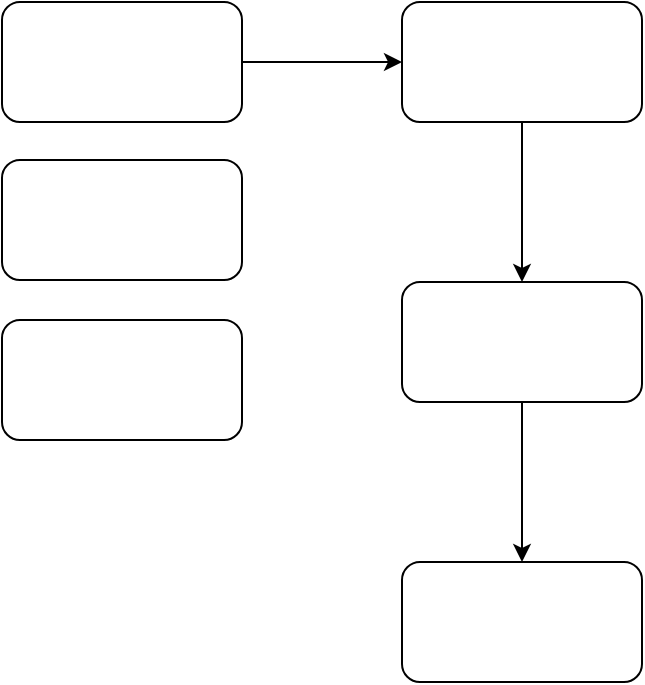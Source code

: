 <mxfile version="11.1.4" type="github"><diagram id="wKMT5V2Wct9PRedG0E_x" name="Page-1"><mxGraphModel dx="1426" dy="844" grid="1" gridSize="10" guides="1" tooltips="1" connect="1" arrows="1" fold="1" page="1" pageScale="1" pageWidth="827" pageHeight="1169" math="0" shadow="0"><root><mxCell id="0"/><mxCell id="1" parent="0"/><mxCell id="dj6T9ScrnhVHYWJ75i7--5" value="" style="edgeStyle=orthogonalEdgeStyle;rounded=0;orthogonalLoop=1;jettySize=auto;html=1;" edge="1" parent="1" source="dj6T9ScrnhVHYWJ75i7--1" target="dj6T9ScrnhVHYWJ75i7--4"><mxGeometry relative="1" as="geometry"/></mxCell><mxCell id="dj6T9ScrnhVHYWJ75i7--1" value="" style="rounded=1;whiteSpace=wrap;html=1;" vertex="1" parent="1"><mxGeometry x="20" y="41" width="120" height="60" as="geometry"/></mxCell><mxCell id="dj6T9ScrnhVHYWJ75i7--7" value="" style="edgeStyle=orthogonalEdgeStyle;rounded=0;orthogonalLoop=1;jettySize=auto;html=1;" edge="1" parent="1" source="dj6T9ScrnhVHYWJ75i7--4" target="dj6T9ScrnhVHYWJ75i7--6"><mxGeometry relative="1" as="geometry"/></mxCell><mxCell id="dj6T9ScrnhVHYWJ75i7--4" value="" style="rounded=1;whiteSpace=wrap;html=1;" vertex="1" parent="1"><mxGeometry x="220" y="41" width="120" height="60" as="geometry"/></mxCell><mxCell id="dj6T9ScrnhVHYWJ75i7--9" value="" style="edgeStyle=orthogonalEdgeStyle;rounded=0;orthogonalLoop=1;jettySize=auto;html=1;" edge="1" parent="1" source="dj6T9ScrnhVHYWJ75i7--6" target="dj6T9ScrnhVHYWJ75i7--8"><mxGeometry relative="1" as="geometry"/></mxCell><mxCell id="dj6T9ScrnhVHYWJ75i7--6" value="" style="rounded=1;whiteSpace=wrap;html=1;" vertex="1" parent="1"><mxGeometry x="220" y="181" width="120" height="60" as="geometry"/></mxCell><mxCell id="dj6T9ScrnhVHYWJ75i7--8" value="" style="rounded=1;whiteSpace=wrap;html=1;" vertex="1" parent="1"><mxGeometry x="220" y="321" width="120" height="60" as="geometry"/></mxCell><mxCell id="dj6T9ScrnhVHYWJ75i7--2" value="" style="rounded=1;whiteSpace=wrap;html=1;" vertex="1" parent="1"><mxGeometry x="20" y="120" width="120" height="60" as="geometry"/></mxCell><mxCell id="dj6T9ScrnhVHYWJ75i7--3" value="" style="rounded=1;whiteSpace=wrap;html=1;" vertex="1" parent="1"><mxGeometry x="20" y="200" width="120" height="60" as="geometry"/></mxCell></root></mxGraphModel></diagram></mxfile>